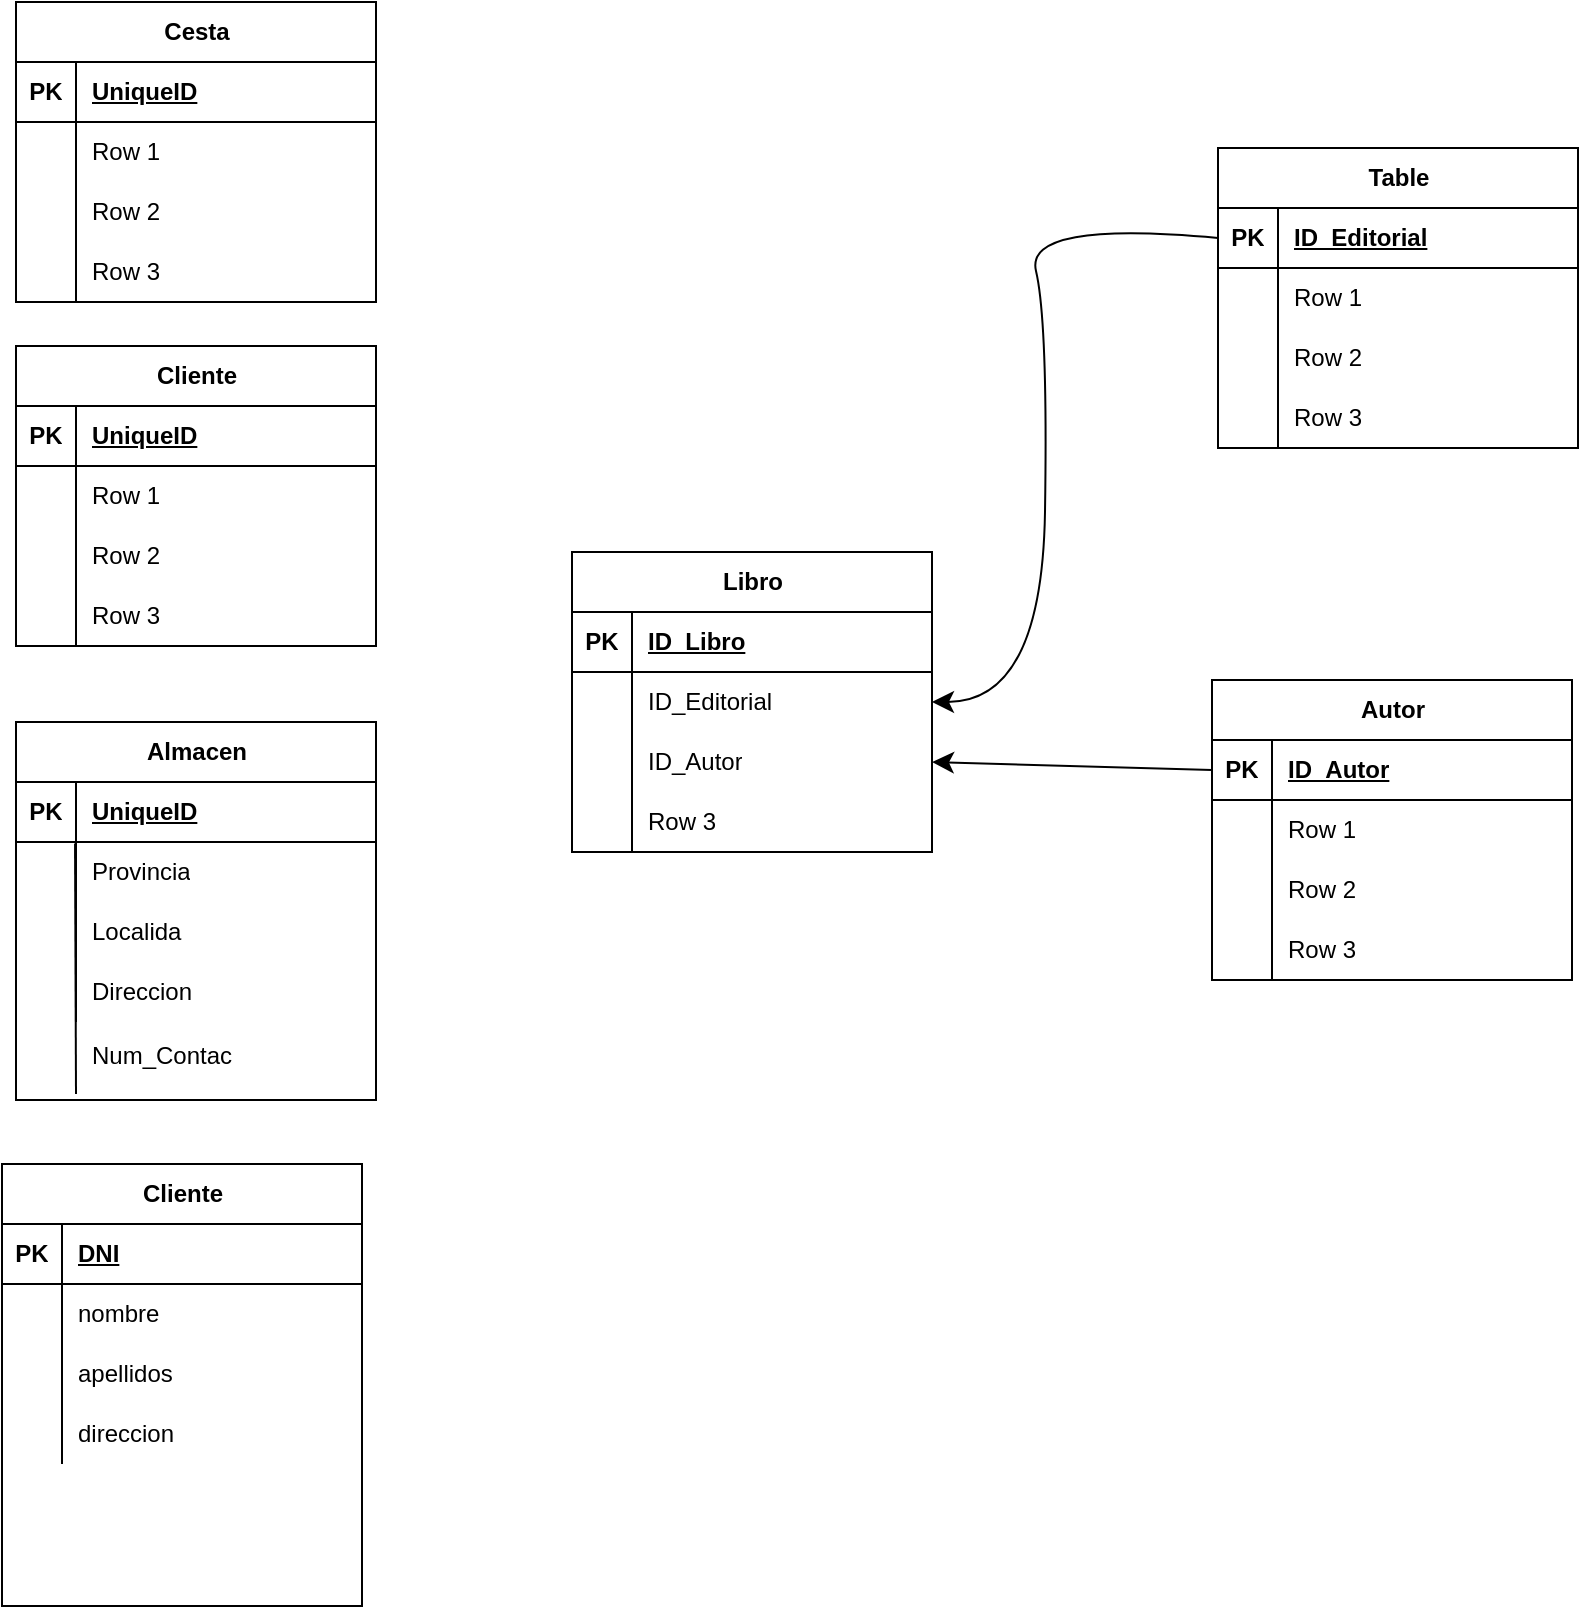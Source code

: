 <mxfile version="24.8.3">
  <diagram name="Página-1" id="UJR5PB0IzaN8rfMp8NFk">
    <mxGraphModel dx="1420" dy="1886" grid="0" gridSize="10" guides="1" tooltips="1" connect="1" arrows="1" fold="1" page="0" pageScale="1" pageWidth="827" pageHeight="1169" math="0" shadow="0">
      <root>
        <mxCell id="0" />
        <mxCell id="1" parent="0" />
        <mxCell id="ZQ-wtM6ub7FrN8ot-gla-27" value="Libro" style="shape=table;startSize=30;container=1;collapsible=1;childLayout=tableLayout;fixedRows=1;rowLines=0;fontStyle=1;align=center;resizeLast=1;html=1;" parent="1" vertex="1">
          <mxGeometry x="18" y="-304" width="180" height="150" as="geometry" />
        </mxCell>
        <mxCell id="ZQ-wtM6ub7FrN8ot-gla-28" value="" style="shape=tableRow;horizontal=0;startSize=0;swimlaneHead=0;swimlaneBody=0;fillColor=none;collapsible=0;dropTarget=0;points=[[0,0.5],[1,0.5]];portConstraint=eastwest;top=0;left=0;right=0;bottom=1;" parent="ZQ-wtM6ub7FrN8ot-gla-27" vertex="1">
          <mxGeometry y="30" width="180" height="30" as="geometry" />
        </mxCell>
        <mxCell id="ZQ-wtM6ub7FrN8ot-gla-29" value="PK" style="shape=partialRectangle;connectable=0;fillColor=none;top=0;left=0;bottom=0;right=0;fontStyle=1;overflow=hidden;whiteSpace=wrap;html=1;" parent="ZQ-wtM6ub7FrN8ot-gla-28" vertex="1">
          <mxGeometry width="30" height="30" as="geometry">
            <mxRectangle width="30" height="30" as="alternateBounds" />
          </mxGeometry>
        </mxCell>
        <mxCell id="ZQ-wtM6ub7FrN8ot-gla-30" value="ID_Libro" style="shape=partialRectangle;connectable=0;fillColor=none;top=0;left=0;bottom=0;right=0;align=left;spacingLeft=6;fontStyle=5;overflow=hidden;whiteSpace=wrap;html=1;" parent="ZQ-wtM6ub7FrN8ot-gla-28" vertex="1">
          <mxGeometry x="30" width="150" height="30" as="geometry">
            <mxRectangle width="150" height="30" as="alternateBounds" />
          </mxGeometry>
        </mxCell>
        <mxCell id="ZQ-wtM6ub7FrN8ot-gla-31" value="" style="shape=tableRow;horizontal=0;startSize=0;swimlaneHead=0;swimlaneBody=0;fillColor=none;collapsible=0;dropTarget=0;points=[[0,0.5],[1,0.5]];portConstraint=eastwest;top=0;left=0;right=0;bottom=0;" parent="ZQ-wtM6ub7FrN8ot-gla-27" vertex="1">
          <mxGeometry y="60" width="180" height="30" as="geometry" />
        </mxCell>
        <mxCell id="ZQ-wtM6ub7FrN8ot-gla-32" value="" style="shape=partialRectangle;connectable=0;fillColor=none;top=0;left=0;bottom=0;right=0;editable=1;overflow=hidden;whiteSpace=wrap;html=1;" parent="ZQ-wtM6ub7FrN8ot-gla-31" vertex="1">
          <mxGeometry width="30" height="30" as="geometry">
            <mxRectangle width="30" height="30" as="alternateBounds" />
          </mxGeometry>
        </mxCell>
        <mxCell id="ZQ-wtM6ub7FrN8ot-gla-33" value="ID_Editorial" style="shape=partialRectangle;connectable=0;fillColor=none;top=0;left=0;bottom=0;right=0;align=left;spacingLeft=6;overflow=hidden;whiteSpace=wrap;html=1;" parent="ZQ-wtM6ub7FrN8ot-gla-31" vertex="1">
          <mxGeometry x="30" width="150" height="30" as="geometry">
            <mxRectangle width="150" height="30" as="alternateBounds" />
          </mxGeometry>
        </mxCell>
        <mxCell id="ZQ-wtM6ub7FrN8ot-gla-34" value="" style="shape=tableRow;horizontal=0;startSize=0;swimlaneHead=0;swimlaneBody=0;fillColor=none;collapsible=0;dropTarget=0;points=[[0,0.5],[1,0.5]];portConstraint=eastwest;top=0;left=0;right=0;bottom=0;" parent="ZQ-wtM6ub7FrN8ot-gla-27" vertex="1">
          <mxGeometry y="90" width="180" height="30" as="geometry" />
        </mxCell>
        <mxCell id="ZQ-wtM6ub7FrN8ot-gla-35" value="" style="shape=partialRectangle;connectable=0;fillColor=none;top=0;left=0;bottom=0;right=0;editable=1;overflow=hidden;whiteSpace=wrap;html=1;" parent="ZQ-wtM6ub7FrN8ot-gla-34" vertex="1">
          <mxGeometry width="30" height="30" as="geometry">
            <mxRectangle width="30" height="30" as="alternateBounds" />
          </mxGeometry>
        </mxCell>
        <mxCell id="ZQ-wtM6ub7FrN8ot-gla-36" value="ID_Autor" style="shape=partialRectangle;connectable=0;fillColor=none;top=0;left=0;bottom=0;right=0;align=left;spacingLeft=6;overflow=hidden;whiteSpace=wrap;html=1;" parent="ZQ-wtM6ub7FrN8ot-gla-34" vertex="1">
          <mxGeometry x="30" width="150" height="30" as="geometry">
            <mxRectangle width="150" height="30" as="alternateBounds" />
          </mxGeometry>
        </mxCell>
        <mxCell id="ZQ-wtM6ub7FrN8ot-gla-37" value="" style="shape=tableRow;horizontal=0;startSize=0;swimlaneHead=0;swimlaneBody=0;fillColor=none;collapsible=0;dropTarget=0;points=[[0,0.5],[1,0.5]];portConstraint=eastwest;top=0;left=0;right=0;bottom=0;" parent="ZQ-wtM6ub7FrN8ot-gla-27" vertex="1">
          <mxGeometry y="120" width="180" height="30" as="geometry" />
        </mxCell>
        <mxCell id="ZQ-wtM6ub7FrN8ot-gla-38" value="" style="shape=partialRectangle;connectable=0;fillColor=none;top=0;left=0;bottom=0;right=0;editable=1;overflow=hidden;whiteSpace=wrap;html=1;" parent="ZQ-wtM6ub7FrN8ot-gla-37" vertex="1">
          <mxGeometry width="30" height="30" as="geometry">
            <mxRectangle width="30" height="30" as="alternateBounds" />
          </mxGeometry>
        </mxCell>
        <mxCell id="ZQ-wtM6ub7FrN8ot-gla-39" value="Row 3" style="shape=partialRectangle;connectable=0;fillColor=none;top=0;left=0;bottom=0;right=0;align=left;spacingLeft=6;overflow=hidden;whiteSpace=wrap;html=1;" parent="ZQ-wtM6ub7FrN8ot-gla-37" vertex="1">
          <mxGeometry x="30" width="150" height="30" as="geometry">
            <mxRectangle width="150" height="30" as="alternateBounds" />
          </mxGeometry>
        </mxCell>
        <mxCell id="ZQ-wtM6ub7FrN8ot-gla-42" value="Autor" style="shape=table;startSize=30;container=1;collapsible=1;childLayout=tableLayout;fixedRows=1;rowLines=0;fontStyle=1;align=center;resizeLast=1;html=1;" parent="1" vertex="1">
          <mxGeometry x="338" y="-240" width="180" height="150" as="geometry" />
        </mxCell>
        <mxCell id="ZQ-wtM6ub7FrN8ot-gla-43" value="" style="shape=tableRow;horizontal=0;startSize=0;swimlaneHead=0;swimlaneBody=0;fillColor=none;collapsible=0;dropTarget=0;points=[[0,0.5],[1,0.5]];portConstraint=eastwest;top=0;left=0;right=0;bottom=1;" parent="ZQ-wtM6ub7FrN8ot-gla-42" vertex="1">
          <mxGeometry y="30" width="180" height="30" as="geometry" />
        </mxCell>
        <mxCell id="ZQ-wtM6ub7FrN8ot-gla-44" value="PK" style="shape=partialRectangle;connectable=0;fillColor=none;top=0;left=0;bottom=0;right=0;fontStyle=1;overflow=hidden;whiteSpace=wrap;html=1;" parent="ZQ-wtM6ub7FrN8ot-gla-43" vertex="1">
          <mxGeometry width="30" height="30" as="geometry">
            <mxRectangle width="30" height="30" as="alternateBounds" />
          </mxGeometry>
        </mxCell>
        <mxCell id="ZQ-wtM6ub7FrN8ot-gla-45" value="ID_Autor" style="shape=partialRectangle;connectable=0;fillColor=none;top=0;left=0;bottom=0;right=0;align=left;spacingLeft=6;fontStyle=5;overflow=hidden;whiteSpace=wrap;html=1;" parent="ZQ-wtM6ub7FrN8ot-gla-43" vertex="1">
          <mxGeometry x="30" width="150" height="30" as="geometry">
            <mxRectangle width="150" height="30" as="alternateBounds" />
          </mxGeometry>
        </mxCell>
        <mxCell id="ZQ-wtM6ub7FrN8ot-gla-46" value="" style="shape=tableRow;horizontal=0;startSize=0;swimlaneHead=0;swimlaneBody=0;fillColor=none;collapsible=0;dropTarget=0;points=[[0,0.5],[1,0.5]];portConstraint=eastwest;top=0;left=0;right=0;bottom=0;" parent="ZQ-wtM6ub7FrN8ot-gla-42" vertex="1">
          <mxGeometry y="60" width="180" height="30" as="geometry" />
        </mxCell>
        <mxCell id="ZQ-wtM6ub7FrN8ot-gla-47" value="" style="shape=partialRectangle;connectable=0;fillColor=none;top=0;left=0;bottom=0;right=0;editable=1;overflow=hidden;whiteSpace=wrap;html=1;" parent="ZQ-wtM6ub7FrN8ot-gla-46" vertex="1">
          <mxGeometry width="30" height="30" as="geometry">
            <mxRectangle width="30" height="30" as="alternateBounds" />
          </mxGeometry>
        </mxCell>
        <mxCell id="ZQ-wtM6ub7FrN8ot-gla-48" value="Row 1" style="shape=partialRectangle;connectable=0;fillColor=none;top=0;left=0;bottom=0;right=0;align=left;spacingLeft=6;overflow=hidden;whiteSpace=wrap;html=1;" parent="ZQ-wtM6ub7FrN8ot-gla-46" vertex="1">
          <mxGeometry x="30" width="150" height="30" as="geometry">
            <mxRectangle width="150" height="30" as="alternateBounds" />
          </mxGeometry>
        </mxCell>
        <mxCell id="ZQ-wtM6ub7FrN8ot-gla-49" value="" style="shape=tableRow;horizontal=0;startSize=0;swimlaneHead=0;swimlaneBody=0;fillColor=none;collapsible=0;dropTarget=0;points=[[0,0.5],[1,0.5]];portConstraint=eastwest;top=0;left=0;right=0;bottom=0;" parent="ZQ-wtM6ub7FrN8ot-gla-42" vertex="1">
          <mxGeometry y="90" width="180" height="30" as="geometry" />
        </mxCell>
        <mxCell id="ZQ-wtM6ub7FrN8ot-gla-50" value="" style="shape=partialRectangle;connectable=0;fillColor=none;top=0;left=0;bottom=0;right=0;editable=1;overflow=hidden;whiteSpace=wrap;html=1;" parent="ZQ-wtM6ub7FrN8ot-gla-49" vertex="1">
          <mxGeometry width="30" height="30" as="geometry">
            <mxRectangle width="30" height="30" as="alternateBounds" />
          </mxGeometry>
        </mxCell>
        <mxCell id="ZQ-wtM6ub7FrN8ot-gla-51" value="Row 2" style="shape=partialRectangle;connectable=0;fillColor=none;top=0;left=0;bottom=0;right=0;align=left;spacingLeft=6;overflow=hidden;whiteSpace=wrap;html=1;" parent="ZQ-wtM6ub7FrN8ot-gla-49" vertex="1">
          <mxGeometry x="30" width="150" height="30" as="geometry">
            <mxRectangle width="150" height="30" as="alternateBounds" />
          </mxGeometry>
        </mxCell>
        <mxCell id="ZQ-wtM6ub7FrN8ot-gla-52" value="" style="shape=tableRow;horizontal=0;startSize=0;swimlaneHead=0;swimlaneBody=0;fillColor=none;collapsible=0;dropTarget=0;points=[[0,0.5],[1,0.5]];portConstraint=eastwest;top=0;left=0;right=0;bottom=0;" parent="ZQ-wtM6ub7FrN8ot-gla-42" vertex="1">
          <mxGeometry y="120" width="180" height="30" as="geometry" />
        </mxCell>
        <mxCell id="ZQ-wtM6ub7FrN8ot-gla-53" value="" style="shape=partialRectangle;connectable=0;fillColor=none;top=0;left=0;bottom=0;right=0;editable=1;overflow=hidden;whiteSpace=wrap;html=1;" parent="ZQ-wtM6ub7FrN8ot-gla-52" vertex="1">
          <mxGeometry width="30" height="30" as="geometry">
            <mxRectangle width="30" height="30" as="alternateBounds" />
          </mxGeometry>
        </mxCell>
        <mxCell id="ZQ-wtM6ub7FrN8ot-gla-54" value="Row 3" style="shape=partialRectangle;connectable=0;fillColor=none;top=0;left=0;bottom=0;right=0;align=left;spacingLeft=6;overflow=hidden;whiteSpace=wrap;html=1;" parent="ZQ-wtM6ub7FrN8ot-gla-52" vertex="1">
          <mxGeometry x="30" width="150" height="30" as="geometry">
            <mxRectangle width="150" height="30" as="alternateBounds" />
          </mxGeometry>
        </mxCell>
        <mxCell id="ZQ-wtM6ub7FrN8ot-gla-55" style="edgeStyle=none;curved=1;rounded=0;orthogonalLoop=1;jettySize=auto;html=1;exitX=0;exitY=0.5;exitDx=0;exitDy=0;entryX=1;entryY=0.5;entryDx=0;entryDy=0;fontSize=12;startSize=8;endSize=8;" parent="1" source="ZQ-wtM6ub7FrN8ot-gla-43" target="ZQ-wtM6ub7FrN8ot-gla-34" edge="1">
          <mxGeometry relative="1" as="geometry" />
        </mxCell>
        <mxCell id="ZQ-wtM6ub7FrN8ot-gla-56" value="Table" style="shape=table;startSize=30;container=1;collapsible=1;childLayout=tableLayout;fixedRows=1;rowLines=0;fontStyle=1;align=center;resizeLast=1;html=1;" parent="1" vertex="1">
          <mxGeometry x="341" y="-506" width="180" height="150" as="geometry" />
        </mxCell>
        <mxCell id="ZQ-wtM6ub7FrN8ot-gla-57" value="" style="shape=tableRow;horizontal=0;startSize=0;swimlaneHead=0;swimlaneBody=0;fillColor=none;collapsible=0;dropTarget=0;points=[[0,0.5],[1,0.5]];portConstraint=eastwest;top=0;left=0;right=0;bottom=1;" parent="ZQ-wtM6ub7FrN8ot-gla-56" vertex="1">
          <mxGeometry y="30" width="180" height="30" as="geometry" />
        </mxCell>
        <mxCell id="ZQ-wtM6ub7FrN8ot-gla-58" value="PK" style="shape=partialRectangle;connectable=0;fillColor=none;top=0;left=0;bottom=0;right=0;fontStyle=1;overflow=hidden;whiteSpace=wrap;html=1;" parent="ZQ-wtM6ub7FrN8ot-gla-57" vertex="1">
          <mxGeometry width="30" height="30" as="geometry">
            <mxRectangle width="30" height="30" as="alternateBounds" />
          </mxGeometry>
        </mxCell>
        <mxCell id="ZQ-wtM6ub7FrN8ot-gla-59" value="ID_Editorial" style="shape=partialRectangle;connectable=0;fillColor=none;top=0;left=0;bottom=0;right=0;align=left;spacingLeft=6;fontStyle=5;overflow=hidden;whiteSpace=wrap;html=1;" parent="ZQ-wtM6ub7FrN8ot-gla-57" vertex="1">
          <mxGeometry x="30" width="150" height="30" as="geometry">
            <mxRectangle width="150" height="30" as="alternateBounds" />
          </mxGeometry>
        </mxCell>
        <mxCell id="ZQ-wtM6ub7FrN8ot-gla-60" value="" style="shape=tableRow;horizontal=0;startSize=0;swimlaneHead=0;swimlaneBody=0;fillColor=none;collapsible=0;dropTarget=0;points=[[0,0.5],[1,0.5]];portConstraint=eastwest;top=0;left=0;right=0;bottom=0;" parent="ZQ-wtM6ub7FrN8ot-gla-56" vertex="1">
          <mxGeometry y="60" width="180" height="30" as="geometry" />
        </mxCell>
        <mxCell id="ZQ-wtM6ub7FrN8ot-gla-61" value="" style="shape=partialRectangle;connectable=0;fillColor=none;top=0;left=0;bottom=0;right=0;editable=1;overflow=hidden;whiteSpace=wrap;html=1;" parent="ZQ-wtM6ub7FrN8ot-gla-60" vertex="1">
          <mxGeometry width="30" height="30" as="geometry">
            <mxRectangle width="30" height="30" as="alternateBounds" />
          </mxGeometry>
        </mxCell>
        <mxCell id="ZQ-wtM6ub7FrN8ot-gla-62" value="Row 1" style="shape=partialRectangle;connectable=0;fillColor=none;top=0;left=0;bottom=0;right=0;align=left;spacingLeft=6;overflow=hidden;whiteSpace=wrap;html=1;" parent="ZQ-wtM6ub7FrN8ot-gla-60" vertex="1">
          <mxGeometry x="30" width="150" height="30" as="geometry">
            <mxRectangle width="150" height="30" as="alternateBounds" />
          </mxGeometry>
        </mxCell>
        <mxCell id="ZQ-wtM6ub7FrN8ot-gla-63" value="" style="shape=tableRow;horizontal=0;startSize=0;swimlaneHead=0;swimlaneBody=0;fillColor=none;collapsible=0;dropTarget=0;points=[[0,0.5],[1,0.5]];portConstraint=eastwest;top=0;left=0;right=0;bottom=0;" parent="ZQ-wtM6ub7FrN8ot-gla-56" vertex="1">
          <mxGeometry y="90" width="180" height="30" as="geometry" />
        </mxCell>
        <mxCell id="ZQ-wtM6ub7FrN8ot-gla-64" value="" style="shape=partialRectangle;connectable=0;fillColor=none;top=0;left=0;bottom=0;right=0;editable=1;overflow=hidden;whiteSpace=wrap;html=1;" parent="ZQ-wtM6ub7FrN8ot-gla-63" vertex="1">
          <mxGeometry width="30" height="30" as="geometry">
            <mxRectangle width="30" height="30" as="alternateBounds" />
          </mxGeometry>
        </mxCell>
        <mxCell id="ZQ-wtM6ub7FrN8ot-gla-65" value="Row 2" style="shape=partialRectangle;connectable=0;fillColor=none;top=0;left=0;bottom=0;right=0;align=left;spacingLeft=6;overflow=hidden;whiteSpace=wrap;html=1;" parent="ZQ-wtM6ub7FrN8ot-gla-63" vertex="1">
          <mxGeometry x="30" width="150" height="30" as="geometry">
            <mxRectangle width="150" height="30" as="alternateBounds" />
          </mxGeometry>
        </mxCell>
        <mxCell id="ZQ-wtM6ub7FrN8ot-gla-66" value="" style="shape=tableRow;horizontal=0;startSize=0;swimlaneHead=0;swimlaneBody=0;fillColor=none;collapsible=0;dropTarget=0;points=[[0,0.5],[1,0.5]];portConstraint=eastwest;top=0;left=0;right=0;bottom=0;" parent="ZQ-wtM6ub7FrN8ot-gla-56" vertex="1">
          <mxGeometry y="120" width="180" height="30" as="geometry" />
        </mxCell>
        <mxCell id="ZQ-wtM6ub7FrN8ot-gla-67" value="" style="shape=partialRectangle;connectable=0;fillColor=none;top=0;left=0;bottom=0;right=0;editable=1;overflow=hidden;whiteSpace=wrap;html=1;" parent="ZQ-wtM6ub7FrN8ot-gla-66" vertex="1">
          <mxGeometry width="30" height="30" as="geometry">
            <mxRectangle width="30" height="30" as="alternateBounds" />
          </mxGeometry>
        </mxCell>
        <mxCell id="ZQ-wtM6ub7FrN8ot-gla-68" value="Row 3" style="shape=partialRectangle;connectable=0;fillColor=none;top=0;left=0;bottom=0;right=0;align=left;spacingLeft=6;overflow=hidden;whiteSpace=wrap;html=1;" parent="ZQ-wtM6ub7FrN8ot-gla-66" vertex="1">
          <mxGeometry x="30" width="150" height="30" as="geometry">
            <mxRectangle width="150" height="30" as="alternateBounds" />
          </mxGeometry>
        </mxCell>
        <mxCell id="ZQ-wtM6ub7FrN8ot-gla-69" style="edgeStyle=none;curved=1;rounded=0;orthogonalLoop=1;jettySize=auto;html=1;exitX=0;exitY=0.5;exitDx=0;exitDy=0;fontSize=12;startSize=8;endSize=8;entryX=1;entryY=0.5;entryDx=0;entryDy=0;" parent="1" source="ZQ-wtM6ub7FrN8ot-gla-57" target="ZQ-wtM6ub7FrN8ot-gla-31" edge="1">
          <mxGeometry relative="1" as="geometry">
            <mxPoint x="274.118" y="-461.059" as="targetPoint" />
            <Array as="points">
              <mxPoint x="244" y="-470" />
              <mxPoint x="256" y="-419" />
              <mxPoint x="253" y="-229" />
            </Array>
          </mxGeometry>
        </mxCell>
        <mxCell id="ZQ-wtM6ub7FrN8ot-gla-87" value="Cliente" style="shape=table;startSize=30;container=1;collapsible=1;childLayout=tableLayout;fixedRows=1;rowLines=0;fontStyle=1;align=center;resizeLast=1;html=1;" parent="1" vertex="1">
          <mxGeometry x="-260" y="-407" width="180" height="150" as="geometry" />
        </mxCell>
        <mxCell id="ZQ-wtM6ub7FrN8ot-gla-88" value="" style="shape=tableRow;horizontal=0;startSize=0;swimlaneHead=0;swimlaneBody=0;fillColor=none;collapsible=0;dropTarget=0;points=[[0,0.5],[1,0.5]];portConstraint=eastwest;top=0;left=0;right=0;bottom=1;" parent="ZQ-wtM6ub7FrN8ot-gla-87" vertex="1">
          <mxGeometry y="30" width="180" height="30" as="geometry" />
        </mxCell>
        <mxCell id="ZQ-wtM6ub7FrN8ot-gla-89" value="PK" style="shape=partialRectangle;connectable=0;fillColor=none;top=0;left=0;bottom=0;right=0;fontStyle=1;overflow=hidden;whiteSpace=wrap;html=1;" parent="ZQ-wtM6ub7FrN8ot-gla-88" vertex="1">
          <mxGeometry width="30" height="30" as="geometry">
            <mxRectangle width="30" height="30" as="alternateBounds" />
          </mxGeometry>
        </mxCell>
        <mxCell id="ZQ-wtM6ub7FrN8ot-gla-90" value="UniqueID" style="shape=partialRectangle;connectable=0;fillColor=none;top=0;left=0;bottom=0;right=0;align=left;spacingLeft=6;fontStyle=5;overflow=hidden;whiteSpace=wrap;html=1;" parent="ZQ-wtM6ub7FrN8ot-gla-88" vertex="1">
          <mxGeometry x="30" width="150" height="30" as="geometry">
            <mxRectangle width="150" height="30" as="alternateBounds" />
          </mxGeometry>
        </mxCell>
        <mxCell id="ZQ-wtM6ub7FrN8ot-gla-91" value="" style="shape=tableRow;horizontal=0;startSize=0;swimlaneHead=0;swimlaneBody=0;fillColor=none;collapsible=0;dropTarget=0;points=[[0,0.5],[1,0.5]];portConstraint=eastwest;top=0;left=0;right=0;bottom=0;" parent="ZQ-wtM6ub7FrN8ot-gla-87" vertex="1">
          <mxGeometry y="60" width="180" height="30" as="geometry" />
        </mxCell>
        <mxCell id="ZQ-wtM6ub7FrN8ot-gla-92" value="" style="shape=partialRectangle;connectable=0;fillColor=none;top=0;left=0;bottom=0;right=0;editable=1;overflow=hidden;whiteSpace=wrap;html=1;" parent="ZQ-wtM6ub7FrN8ot-gla-91" vertex="1">
          <mxGeometry width="30" height="30" as="geometry">
            <mxRectangle width="30" height="30" as="alternateBounds" />
          </mxGeometry>
        </mxCell>
        <mxCell id="ZQ-wtM6ub7FrN8ot-gla-93" value="Row 1" style="shape=partialRectangle;connectable=0;fillColor=none;top=0;left=0;bottom=0;right=0;align=left;spacingLeft=6;overflow=hidden;whiteSpace=wrap;html=1;" parent="ZQ-wtM6ub7FrN8ot-gla-91" vertex="1">
          <mxGeometry x="30" width="150" height="30" as="geometry">
            <mxRectangle width="150" height="30" as="alternateBounds" />
          </mxGeometry>
        </mxCell>
        <mxCell id="ZQ-wtM6ub7FrN8ot-gla-94" value="" style="shape=tableRow;horizontal=0;startSize=0;swimlaneHead=0;swimlaneBody=0;fillColor=none;collapsible=0;dropTarget=0;points=[[0,0.5],[1,0.5]];portConstraint=eastwest;top=0;left=0;right=0;bottom=0;" parent="ZQ-wtM6ub7FrN8ot-gla-87" vertex="1">
          <mxGeometry y="90" width="180" height="30" as="geometry" />
        </mxCell>
        <mxCell id="ZQ-wtM6ub7FrN8ot-gla-95" value="" style="shape=partialRectangle;connectable=0;fillColor=none;top=0;left=0;bottom=0;right=0;editable=1;overflow=hidden;whiteSpace=wrap;html=1;" parent="ZQ-wtM6ub7FrN8ot-gla-94" vertex="1">
          <mxGeometry width="30" height="30" as="geometry">
            <mxRectangle width="30" height="30" as="alternateBounds" />
          </mxGeometry>
        </mxCell>
        <mxCell id="ZQ-wtM6ub7FrN8ot-gla-96" value="Row 2" style="shape=partialRectangle;connectable=0;fillColor=none;top=0;left=0;bottom=0;right=0;align=left;spacingLeft=6;overflow=hidden;whiteSpace=wrap;html=1;" parent="ZQ-wtM6ub7FrN8ot-gla-94" vertex="1">
          <mxGeometry x="30" width="150" height="30" as="geometry">
            <mxRectangle width="150" height="30" as="alternateBounds" />
          </mxGeometry>
        </mxCell>
        <mxCell id="ZQ-wtM6ub7FrN8ot-gla-97" value="" style="shape=tableRow;horizontal=0;startSize=0;swimlaneHead=0;swimlaneBody=0;fillColor=none;collapsible=0;dropTarget=0;points=[[0,0.5],[1,0.5]];portConstraint=eastwest;top=0;left=0;right=0;bottom=0;" parent="ZQ-wtM6ub7FrN8ot-gla-87" vertex="1">
          <mxGeometry y="120" width="180" height="30" as="geometry" />
        </mxCell>
        <mxCell id="ZQ-wtM6ub7FrN8ot-gla-98" value="" style="shape=partialRectangle;connectable=0;fillColor=none;top=0;left=0;bottom=0;right=0;editable=1;overflow=hidden;whiteSpace=wrap;html=1;" parent="ZQ-wtM6ub7FrN8ot-gla-97" vertex="1">
          <mxGeometry width="30" height="30" as="geometry">
            <mxRectangle width="30" height="30" as="alternateBounds" />
          </mxGeometry>
        </mxCell>
        <mxCell id="ZQ-wtM6ub7FrN8ot-gla-99" value="Row 3" style="shape=partialRectangle;connectable=0;fillColor=none;top=0;left=0;bottom=0;right=0;align=left;spacingLeft=6;overflow=hidden;whiteSpace=wrap;html=1;" parent="ZQ-wtM6ub7FrN8ot-gla-97" vertex="1">
          <mxGeometry x="30" width="150" height="30" as="geometry">
            <mxRectangle width="150" height="30" as="alternateBounds" />
          </mxGeometry>
        </mxCell>
        <mxCell id="ZQ-wtM6ub7FrN8ot-gla-100" value="Cesta" style="shape=table;startSize=30;container=1;collapsible=1;childLayout=tableLayout;fixedRows=1;rowLines=0;fontStyle=1;align=center;resizeLast=1;html=1;" parent="1" vertex="1">
          <mxGeometry x="-260" y="-579" width="180" height="150" as="geometry" />
        </mxCell>
        <mxCell id="ZQ-wtM6ub7FrN8ot-gla-101" value="" style="shape=tableRow;horizontal=0;startSize=0;swimlaneHead=0;swimlaneBody=0;fillColor=none;collapsible=0;dropTarget=0;points=[[0,0.5],[1,0.5]];portConstraint=eastwest;top=0;left=0;right=0;bottom=1;" parent="ZQ-wtM6ub7FrN8ot-gla-100" vertex="1">
          <mxGeometry y="30" width="180" height="30" as="geometry" />
        </mxCell>
        <mxCell id="ZQ-wtM6ub7FrN8ot-gla-102" value="PK" style="shape=partialRectangle;connectable=0;fillColor=none;top=0;left=0;bottom=0;right=0;fontStyle=1;overflow=hidden;whiteSpace=wrap;html=1;" parent="ZQ-wtM6ub7FrN8ot-gla-101" vertex="1">
          <mxGeometry width="30" height="30" as="geometry">
            <mxRectangle width="30" height="30" as="alternateBounds" />
          </mxGeometry>
        </mxCell>
        <mxCell id="ZQ-wtM6ub7FrN8ot-gla-103" value="UniqueID" style="shape=partialRectangle;connectable=0;fillColor=none;top=0;left=0;bottom=0;right=0;align=left;spacingLeft=6;fontStyle=5;overflow=hidden;whiteSpace=wrap;html=1;" parent="ZQ-wtM6ub7FrN8ot-gla-101" vertex="1">
          <mxGeometry x="30" width="150" height="30" as="geometry">
            <mxRectangle width="150" height="30" as="alternateBounds" />
          </mxGeometry>
        </mxCell>
        <mxCell id="ZQ-wtM6ub7FrN8ot-gla-104" value="" style="shape=tableRow;horizontal=0;startSize=0;swimlaneHead=0;swimlaneBody=0;fillColor=none;collapsible=0;dropTarget=0;points=[[0,0.5],[1,0.5]];portConstraint=eastwest;top=0;left=0;right=0;bottom=0;" parent="ZQ-wtM6ub7FrN8ot-gla-100" vertex="1">
          <mxGeometry y="60" width="180" height="30" as="geometry" />
        </mxCell>
        <mxCell id="ZQ-wtM6ub7FrN8ot-gla-105" value="" style="shape=partialRectangle;connectable=0;fillColor=none;top=0;left=0;bottom=0;right=0;editable=1;overflow=hidden;whiteSpace=wrap;html=1;" parent="ZQ-wtM6ub7FrN8ot-gla-104" vertex="1">
          <mxGeometry width="30" height="30" as="geometry">
            <mxRectangle width="30" height="30" as="alternateBounds" />
          </mxGeometry>
        </mxCell>
        <mxCell id="ZQ-wtM6ub7FrN8ot-gla-106" value="Row 1" style="shape=partialRectangle;connectable=0;fillColor=none;top=0;left=0;bottom=0;right=0;align=left;spacingLeft=6;overflow=hidden;whiteSpace=wrap;html=1;" parent="ZQ-wtM6ub7FrN8ot-gla-104" vertex="1">
          <mxGeometry x="30" width="150" height="30" as="geometry">
            <mxRectangle width="150" height="30" as="alternateBounds" />
          </mxGeometry>
        </mxCell>
        <mxCell id="ZQ-wtM6ub7FrN8ot-gla-107" value="" style="shape=tableRow;horizontal=0;startSize=0;swimlaneHead=0;swimlaneBody=0;fillColor=none;collapsible=0;dropTarget=0;points=[[0,0.5],[1,0.5]];portConstraint=eastwest;top=0;left=0;right=0;bottom=0;" parent="ZQ-wtM6ub7FrN8ot-gla-100" vertex="1">
          <mxGeometry y="90" width="180" height="30" as="geometry" />
        </mxCell>
        <mxCell id="ZQ-wtM6ub7FrN8ot-gla-108" value="" style="shape=partialRectangle;connectable=0;fillColor=none;top=0;left=0;bottom=0;right=0;editable=1;overflow=hidden;whiteSpace=wrap;html=1;" parent="ZQ-wtM6ub7FrN8ot-gla-107" vertex="1">
          <mxGeometry width="30" height="30" as="geometry">
            <mxRectangle width="30" height="30" as="alternateBounds" />
          </mxGeometry>
        </mxCell>
        <mxCell id="ZQ-wtM6ub7FrN8ot-gla-109" value="Row 2" style="shape=partialRectangle;connectable=0;fillColor=none;top=0;left=0;bottom=0;right=0;align=left;spacingLeft=6;overflow=hidden;whiteSpace=wrap;html=1;" parent="ZQ-wtM6ub7FrN8ot-gla-107" vertex="1">
          <mxGeometry x="30" width="150" height="30" as="geometry">
            <mxRectangle width="150" height="30" as="alternateBounds" />
          </mxGeometry>
        </mxCell>
        <mxCell id="ZQ-wtM6ub7FrN8ot-gla-110" value="" style="shape=tableRow;horizontal=0;startSize=0;swimlaneHead=0;swimlaneBody=0;fillColor=none;collapsible=0;dropTarget=0;points=[[0,0.5],[1,0.5]];portConstraint=eastwest;top=0;left=0;right=0;bottom=0;" parent="ZQ-wtM6ub7FrN8ot-gla-100" vertex="1">
          <mxGeometry y="120" width="180" height="30" as="geometry" />
        </mxCell>
        <mxCell id="ZQ-wtM6ub7FrN8ot-gla-111" value="" style="shape=partialRectangle;connectable=0;fillColor=none;top=0;left=0;bottom=0;right=0;editable=1;overflow=hidden;whiteSpace=wrap;html=1;" parent="ZQ-wtM6ub7FrN8ot-gla-110" vertex="1">
          <mxGeometry width="30" height="30" as="geometry">
            <mxRectangle width="30" height="30" as="alternateBounds" />
          </mxGeometry>
        </mxCell>
        <mxCell id="ZQ-wtM6ub7FrN8ot-gla-112" value="Row 3" style="shape=partialRectangle;connectable=0;fillColor=none;top=0;left=0;bottom=0;right=0;align=left;spacingLeft=6;overflow=hidden;whiteSpace=wrap;html=1;" parent="ZQ-wtM6ub7FrN8ot-gla-110" vertex="1">
          <mxGeometry x="30" width="150" height="30" as="geometry">
            <mxRectangle width="150" height="30" as="alternateBounds" />
          </mxGeometry>
        </mxCell>
        <mxCell id="ZQ-wtM6ub7FrN8ot-gla-113" value="Almacen" style="shape=table;startSize=30;container=1;collapsible=1;childLayout=tableLayout;fixedRows=1;rowLines=0;fontStyle=1;align=center;resizeLast=1;html=1;" parent="1" vertex="1">
          <mxGeometry x="-260" y="-219" width="180" height="189" as="geometry" />
        </mxCell>
        <mxCell id="ZQ-wtM6ub7FrN8ot-gla-114" value="" style="shape=tableRow;horizontal=0;startSize=0;swimlaneHead=0;swimlaneBody=0;fillColor=none;collapsible=0;dropTarget=0;points=[[0,0.5],[1,0.5]];portConstraint=eastwest;top=0;left=0;right=0;bottom=1;" parent="ZQ-wtM6ub7FrN8ot-gla-113" vertex="1">
          <mxGeometry y="30" width="180" height="30" as="geometry" />
        </mxCell>
        <mxCell id="ZQ-wtM6ub7FrN8ot-gla-115" value="PK" style="shape=partialRectangle;connectable=0;fillColor=none;top=0;left=0;bottom=0;right=0;fontStyle=1;overflow=hidden;whiteSpace=wrap;html=1;" parent="ZQ-wtM6ub7FrN8ot-gla-114" vertex="1">
          <mxGeometry width="30" height="30" as="geometry">
            <mxRectangle width="30" height="30" as="alternateBounds" />
          </mxGeometry>
        </mxCell>
        <mxCell id="ZQ-wtM6ub7FrN8ot-gla-116" value="UniqueID" style="shape=partialRectangle;connectable=0;fillColor=none;top=0;left=0;bottom=0;right=0;align=left;spacingLeft=6;fontStyle=5;overflow=hidden;whiteSpace=wrap;html=1;" parent="ZQ-wtM6ub7FrN8ot-gla-114" vertex="1">
          <mxGeometry x="30" width="150" height="30" as="geometry">
            <mxRectangle width="150" height="30" as="alternateBounds" />
          </mxGeometry>
        </mxCell>
        <mxCell id="ZQ-wtM6ub7FrN8ot-gla-117" value="" style="shape=tableRow;horizontal=0;startSize=0;swimlaneHead=0;swimlaneBody=0;fillColor=none;collapsible=0;dropTarget=0;points=[[0,0.5],[1,0.5]];portConstraint=eastwest;top=0;left=0;right=0;bottom=0;" parent="ZQ-wtM6ub7FrN8ot-gla-113" vertex="1">
          <mxGeometry y="60" width="180" height="30" as="geometry" />
        </mxCell>
        <mxCell id="ZQ-wtM6ub7FrN8ot-gla-118" value="" style="shape=partialRectangle;connectable=0;fillColor=none;top=0;left=0;bottom=0;right=0;editable=1;overflow=hidden;whiteSpace=wrap;html=1;" parent="ZQ-wtM6ub7FrN8ot-gla-117" vertex="1">
          <mxGeometry width="30" height="30" as="geometry">
            <mxRectangle width="30" height="30" as="alternateBounds" />
          </mxGeometry>
        </mxCell>
        <mxCell id="ZQ-wtM6ub7FrN8ot-gla-119" value="Provincia" style="shape=partialRectangle;connectable=0;fillColor=none;top=0;left=0;bottom=0;right=0;align=left;spacingLeft=6;overflow=hidden;whiteSpace=wrap;html=1;" parent="ZQ-wtM6ub7FrN8ot-gla-117" vertex="1">
          <mxGeometry x="30" width="150" height="30" as="geometry">
            <mxRectangle width="150" height="30" as="alternateBounds" />
          </mxGeometry>
        </mxCell>
        <mxCell id="ZQ-wtM6ub7FrN8ot-gla-120" value="" style="shape=tableRow;horizontal=0;startSize=0;swimlaneHead=0;swimlaneBody=0;fillColor=none;collapsible=0;dropTarget=0;points=[[0,0.5],[1,0.5]];portConstraint=eastwest;top=0;left=0;right=0;bottom=0;" parent="ZQ-wtM6ub7FrN8ot-gla-113" vertex="1">
          <mxGeometry y="90" width="180" height="30" as="geometry" />
        </mxCell>
        <mxCell id="ZQ-wtM6ub7FrN8ot-gla-121" value="" style="shape=partialRectangle;connectable=0;fillColor=none;top=0;left=0;bottom=0;right=0;editable=1;overflow=hidden;whiteSpace=wrap;html=1;" parent="ZQ-wtM6ub7FrN8ot-gla-120" vertex="1">
          <mxGeometry width="30" height="30" as="geometry">
            <mxRectangle width="30" height="30" as="alternateBounds" />
          </mxGeometry>
        </mxCell>
        <mxCell id="ZQ-wtM6ub7FrN8ot-gla-122" value="Localida" style="shape=partialRectangle;connectable=0;fillColor=none;top=0;left=0;bottom=0;right=0;align=left;spacingLeft=6;overflow=hidden;whiteSpace=wrap;html=1;" parent="ZQ-wtM6ub7FrN8ot-gla-120" vertex="1">
          <mxGeometry x="30" width="150" height="30" as="geometry">
            <mxRectangle width="150" height="30" as="alternateBounds" />
          </mxGeometry>
        </mxCell>
        <mxCell id="ZQ-wtM6ub7FrN8ot-gla-123" value="" style="shape=tableRow;horizontal=0;startSize=0;swimlaneHead=0;swimlaneBody=0;fillColor=none;collapsible=0;dropTarget=0;points=[[0,0.5],[1,0.5]];portConstraint=eastwest;top=0;left=0;right=0;bottom=0;" parent="ZQ-wtM6ub7FrN8ot-gla-113" vertex="1">
          <mxGeometry y="120" width="180" height="30" as="geometry" />
        </mxCell>
        <mxCell id="ZQ-wtM6ub7FrN8ot-gla-124" value="" style="shape=partialRectangle;connectable=0;fillColor=none;top=0;left=0;bottom=0;right=0;editable=1;overflow=hidden;whiteSpace=wrap;html=1;" parent="ZQ-wtM6ub7FrN8ot-gla-123" vertex="1">
          <mxGeometry width="30" height="30" as="geometry">
            <mxRectangle width="30" height="30" as="alternateBounds" />
          </mxGeometry>
        </mxCell>
        <mxCell id="ZQ-wtM6ub7FrN8ot-gla-125" value="Direccion" style="shape=partialRectangle;connectable=0;fillColor=none;top=0;left=0;bottom=0;right=0;align=left;spacingLeft=6;overflow=hidden;whiteSpace=wrap;html=1;" parent="ZQ-wtM6ub7FrN8ot-gla-123" vertex="1">
          <mxGeometry x="30" width="150" height="30" as="geometry">
            <mxRectangle width="150" height="30" as="alternateBounds" />
          </mxGeometry>
        </mxCell>
        <mxCell id="ZQ-wtM6ub7FrN8ot-gla-127" value="" style="endArrow=none;html=1;rounded=0;fontSize=12;startSize=8;endSize=8;curved=1;entryX=0.164;entryY=0.027;entryDx=0;entryDy=0;entryPerimeter=0;" parent="ZQ-wtM6ub7FrN8ot-gla-113" target="ZQ-wtM6ub7FrN8ot-gla-117" edge="1">
          <mxGeometry width="50" height="50" relative="1" as="geometry">
            <mxPoint x="30" y="186" as="sourcePoint" />
            <mxPoint x="417" y="42" as="targetPoint" />
          </mxGeometry>
        </mxCell>
        <mxCell id="ZQ-wtM6ub7FrN8ot-gla-126" value="Num_Contac" style="shape=partialRectangle;connectable=0;fillColor=none;top=0;left=0;bottom=0;right=0;align=left;spacingLeft=6;overflow=hidden;whiteSpace=wrap;html=1;" parent="1" vertex="1">
          <mxGeometry x="-230" y="-67" width="150" height="30" as="geometry">
            <mxRectangle width="150" height="30" as="alternateBounds" />
          </mxGeometry>
        </mxCell>
        <mxCell id="ZQ-wtM6ub7FrN8ot-gla-128" value="Cliente" style="shape=table;startSize=30;container=1;collapsible=1;childLayout=tableLayout;fixedRows=1;rowLines=0;fontStyle=1;align=center;resizeLast=1;html=1;" parent="1" vertex="1">
          <mxGeometry x="-267" y="2" width="180" height="221" as="geometry">
            <mxRectangle x="-267" y="2" width="72" height="30" as="alternateBounds" />
          </mxGeometry>
        </mxCell>
        <mxCell id="ZQ-wtM6ub7FrN8ot-gla-129" value="" style="shape=tableRow;horizontal=0;startSize=0;swimlaneHead=0;swimlaneBody=0;fillColor=none;collapsible=0;dropTarget=0;points=[[0,0.5],[1,0.5]];portConstraint=eastwest;top=0;left=0;right=0;bottom=1;" parent="ZQ-wtM6ub7FrN8ot-gla-128" vertex="1">
          <mxGeometry y="30" width="180" height="30" as="geometry" />
        </mxCell>
        <mxCell id="ZQ-wtM6ub7FrN8ot-gla-130" value="PK" style="shape=partialRectangle;connectable=0;fillColor=none;top=0;left=0;bottom=0;right=0;fontStyle=1;overflow=hidden;whiteSpace=wrap;html=1;" parent="ZQ-wtM6ub7FrN8ot-gla-129" vertex="1">
          <mxGeometry width="30" height="30" as="geometry">
            <mxRectangle width="30" height="30" as="alternateBounds" />
          </mxGeometry>
        </mxCell>
        <mxCell id="ZQ-wtM6ub7FrN8ot-gla-131" value="DNI" style="shape=partialRectangle;connectable=0;fillColor=none;top=0;left=0;bottom=0;right=0;align=left;spacingLeft=6;fontStyle=5;overflow=hidden;whiteSpace=wrap;html=1;" parent="ZQ-wtM6ub7FrN8ot-gla-129" vertex="1">
          <mxGeometry x="30" width="150" height="30" as="geometry">
            <mxRectangle width="150" height="30" as="alternateBounds" />
          </mxGeometry>
        </mxCell>
        <mxCell id="ZQ-wtM6ub7FrN8ot-gla-132" value="" style="shape=tableRow;horizontal=0;startSize=0;swimlaneHead=0;swimlaneBody=0;fillColor=none;collapsible=0;dropTarget=0;points=[[0,0.5],[1,0.5]];portConstraint=eastwest;top=0;left=0;right=0;bottom=0;" parent="ZQ-wtM6ub7FrN8ot-gla-128" vertex="1">
          <mxGeometry y="60" width="180" height="30" as="geometry" />
        </mxCell>
        <mxCell id="ZQ-wtM6ub7FrN8ot-gla-133" value="" style="shape=partialRectangle;connectable=0;fillColor=none;top=0;left=0;bottom=0;right=0;editable=1;overflow=hidden;whiteSpace=wrap;html=1;" parent="ZQ-wtM6ub7FrN8ot-gla-132" vertex="1">
          <mxGeometry width="30" height="30" as="geometry">
            <mxRectangle width="30" height="30" as="alternateBounds" />
          </mxGeometry>
        </mxCell>
        <mxCell id="ZQ-wtM6ub7FrN8ot-gla-134" value="nombre" style="shape=partialRectangle;connectable=0;fillColor=none;top=0;left=0;bottom=0;right=0;align=left;spacingLeft=6;overflow=hidden;whiteSpace=wrap;html=1;" parent="ZQ-wtM6ub7FrN8ot-gla-132" vertex="1">
          <mxGeometry x="30" width="150" height="30" as="geometry">
            <mxRectangle width="150" height="30" as="alternateBounds" />
          </mxGeometry>
        </mxCell>
        <mxCell id="ZQ-wtM6ub7FrN8ot-gla-135" value="" style="shape=tableRow;horizontal=0;startSize=0;swimlaneHead=0;swimlaneBody=0;fillColor=none;collapsible=0;dropTarget=0;points=[[0,0.5],[1,0.5]];portConstraint=eastwest;top=0;left=0;right=0;bottom=0;" parent="ZQ-wtM6ub7FrN8ot-gla-128" vertex="1">
          <mxGeometry y="90" width="180" height="30" as="geometry" />
        </mxCell>
        <mxCell id="ZQ-wtM6ub7FrN8ot-gla-136" value="" style="shape=partialRectangle;connectable=0;fillColor=none;top=0;left=0;bottom=0;right=0;editable=1;overflow=hidden;whiteSpace=wrap;html=1;" parent="ZQ-wtM6ub7FrN8ot-gla-135" vertex="1">
          <mxGeometry width="30" height="30" as="geometry">
            <mxRectangle width="30" height="30" as="alternateBounds" />
          </mxGeometry>
        </mxCell>
        <mxCell id="ZQ-wtM6ub7FrN8ot-gla-137" value="apellidos" style="shape=partialRectangle;connectable=0;fillColor=none;top=0;left=0;bottom=0;right=0;align=left;spacingLeft=6;overflow=hidden;whiteSpace=wrap;html=1;" parent="ZQ-wtM6ub7FrN8ot-gla-135" vertex="1">
          <mxGeometry x="30" width="150" height="30" as="geometry">
            <mxRectangle width="150" height="30" as="alternateBounds" />
          </mxGeometry>
        </mxCell>
        <mxCell id="ZQ-wtM6ub7FrN8ot-gla-138" value="" style="shape=tableRow;horizontal=0;startSize=0;swimlaneHead=0;swimlaneBody=0;fillColor=none;collapsible=0;dropTarget=0;points=[[0,0.5],[1,0.5]];portConstraint=eastwest;top=0;left=0;right=0;bottom=0;" parent="ZQ-wtM6ub7FrN8ot-gla-128" vertex="1">
          <mxGeometry y="120" width="180" height="30" as="geometry" />
        </mxCell>
        <mxCell id="ZQ-wtM6ub7FrN8ot-gla-139" value="" style="shape=partialRectangle;connectable=0;fillColor=none;top=0;left=0;bottom=0;right=0;editable=1;overflow=hidden;whiteSpace=wrap;html=1;" parent="ZQ-wtM6ub7FrN8ot-gla-138" vertex="1">
          <mxGeometry width="30" height="30" as="geometry">
            <mxRectangle width="30" height="30" as="alternateBounds" />
          </mxGeometry>
        </mxCell>
        <mxCell id="ZQ-wtM6ub7FrN8ot-gla-140" value="direccion" style="shape=partialRectangle;connectable=0;fillColor=none;top=0;left=0;bottom=0;right=0;align=left;spacingLeft=6;overflow=hidden;whiteSpace=wrap;html=1;" parent="ZQ-wtM6ub7FrN8ot-gla-138" vertex="1">
          <mxGeometry x="30" width="150" height="30" as="geometry">
            <mxRectangle width="150" height="30" as="alternateBounds" />
          </mxGeometry>
        </mxCell>
      </root>
    </mxGraphModel>
  </diagram>
</mxfile>
